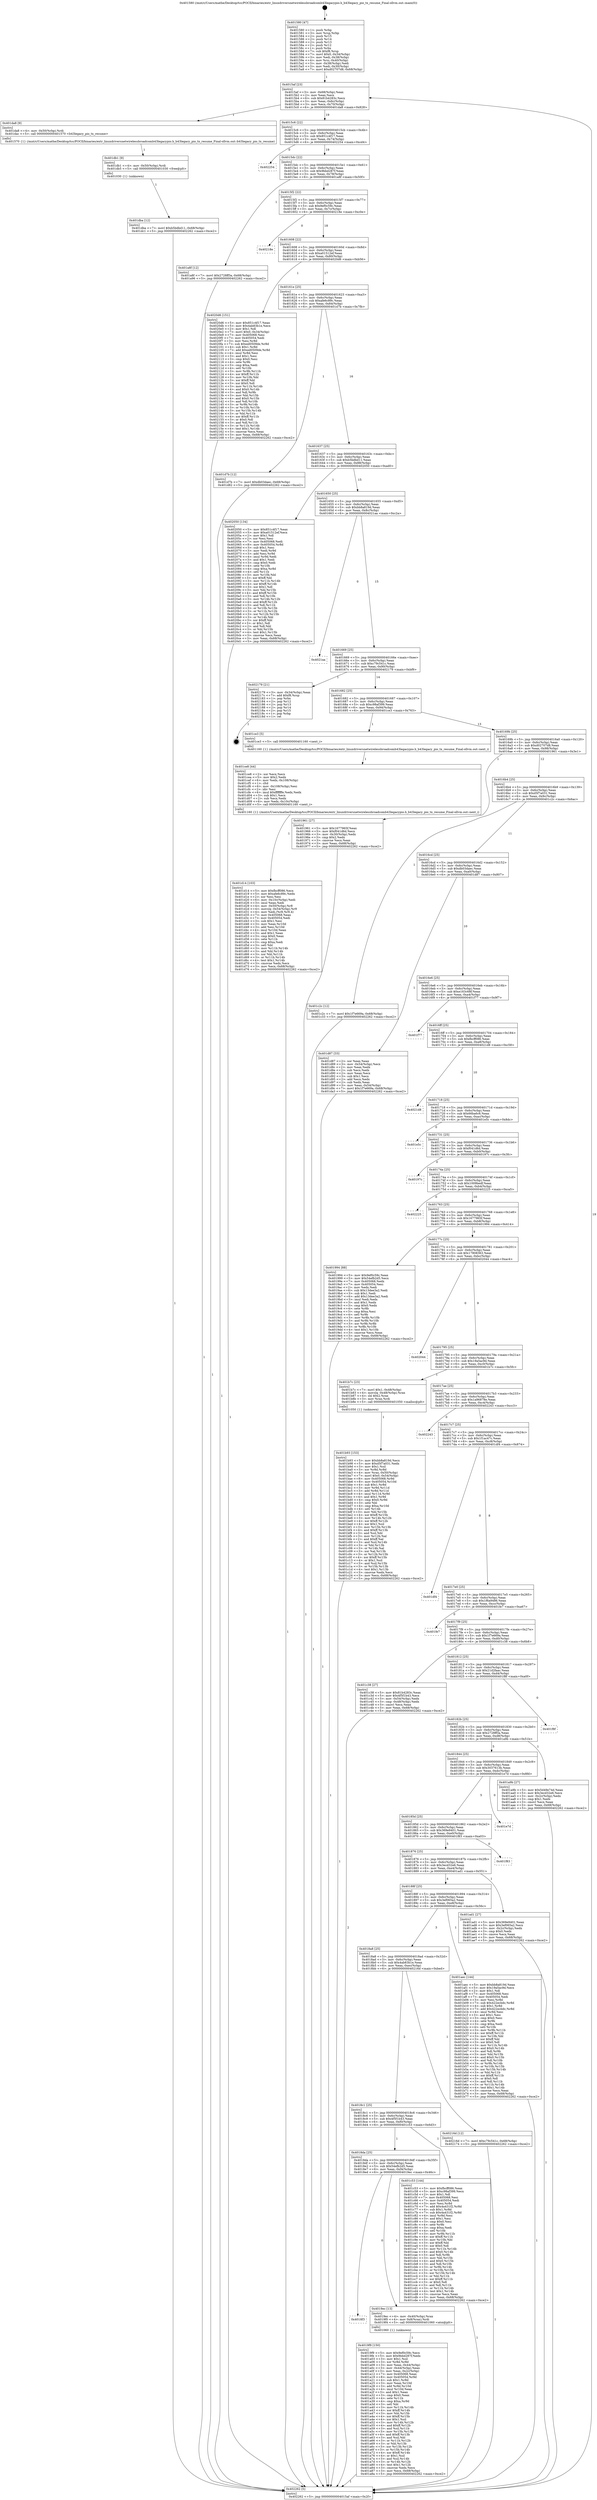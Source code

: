 digraph "0x401580" {
  label = "0x401580 (/mnt/c/Users/mathe/Desktop/tcc/POCII/binaries/extr_linuxdriversnetwirelessbroadcomb43legacypio.h_b43legacy_pio_tx_resume_Final-ollvm.out::main(0))"
  labelloc = "t"
  node[shape=record]

  Entry [label="",width=0.3,height=0.3,shape=circle,fillcolor=black,style=filled]
  "0x4015af" [label="{
     0x4015af [23]\l
     | [instrs]\l
     &nbsp;&nbsp;0x4015af \<+3\>: mov -0x68(%rbp),%eax\l
     &nbsp;&nbsp;0x4015b2 \<+2\>: mov %eax,%ecx\l
     &nbsp;&nbsp;0x4015b4 \<+6\>: sub $0x81b4283c,%ecx\l
     &nbsp;&nbsp;0x4015ba \<+3\>: mov %eax,-0x6c(%rbp)\l
     &nbsp;&nbsp;0x4015bd \<+3\>: mov %ecx,-0x70(%rbp)\l
     &nbsp;&nbsp;0x4015c0 \<+6\>: je 0000000000401da8 \<main+0x828\>\l
  }"]
  "0x401da8" [label="{
     0x401da8 [9]\l
     | [instrs]\l
     &nbsp;&nbsp;0x401da8 \<+4\>: mov -0x50(%rbp),%rdi\l
     &nbsp;&nbsp;0x401dac \<+5\>: call 0000000000401570 \<b43legacy_pio_tx_resume\>\l
     | [calls]\l
     &nbsp;&nbsp;0x401570 \{1\} (/mnt/c/Users/mathe/Desktop/tcc/POCII/binaries/extr_linuxdriversnetwirelessbroadcomb43legacypio.h_b43legacy_pio_tx_resume_Final-ollvm.out::b43legacy_pio_tx_resume)\l
  }"]
  "0x4015c6" [label="{
     0x4015c6 [22]\l
     | [instrs]\l
     &nbsp;&nbsp;0x4015c6 \<+5\>: jmp 00000000004015cb \<main+0x4b\>\l
     &nbsp;&nbsp;0x4015cb \<+3\>: mov -0x6c(%rbp),%eax\l
     &nbsp;&nbsp;0x4015ce \<+5\>: sub $0x851c4f17,%eax\l
     &nbsp;&nbsp;0x4015d3 \<+3\>: mov %eax,-0x74(%rbp)\l
     &nbsp;&nbsp;0x4015d6 \<+6\>: je 0000000000402254 \<main+0xcd4\>\l
  }"]
  Exit [label="",width=0.3,height=0.3,shape=circle,fillcolor=black,style=filled,peripheries=2]
  "0x402254" [label="{
     0x402254\l
  }", style=dashed]
  "0x4015dc" [label="{
     0x4015dc [22]\l
     | [instrs]\l
     &nbsp;&nbsp;0x4015dc \<+5\>: jmp 00000000004015e1 \<main+0x61\>\l
     &nbsp;&nbsp;0x4015e1 \<+3\>: mov -0x6c(%rbp),%eax\l
     &nbsp;&nbsp;0x4015e4 \<+5\>: sub $0x9bbd287f,%eax\l
     &nbsp;&nbsp;0x4015e9 \<+3\>: mov %eax,-0x78(%rbp)\l
     &nbsp;&nbsp;0x4015ec \<+6\>: je 0000000000401a8f \<main+0x50f\>\l
  }"]
  "0x401dba" [label="{
     0x401dba [12]\l
     | [instrs]\l
     &nbsp;&nbsp;0x401dba \<+7\>: movl $0xb5bdbd11,-0x68(%rbp)\l
     &nbsp;&nbsp;0x401dc1 \<+5\>: jmp 0000000000402262 \<main+0xce2\>\l
  }"]
  "0x401a8f" [label="{
     0x401a8f [12]\l
     | [instrs]\l
     &nbsp;&nbsp;0x401a8f \<+7\>: movl $0x2728ff3a,-0x68(%rbp)\l
     &nbsp;&nbsp;0x401a96 \<+5\>: jmp 0000000000402262 \<main+0xce2\>\l
  }"]
  "0x4015f2" [label="{
     0x4015f2 [22]\l
     | [instrs]\l
     &nbsp;&nbsp;0x4015f2 \<+5\>: jmp 00000000004015f7 \<main+0x77\>\l
     &nbsp;&nbsp;0x4015f7 \<+3\>: mov -0x6c(%rbp),%eax\l
     &nbsp;&nbsp;0x4015fa \<+5\>: sub $0x9ef0c59c,%eax\l
     &nbsp;&nbsp;0x4015ff \<+3\>: mov %eax,-0x7c(%rbp)\l
     &nbsp;&nbsp;0x401602 \<+6\>: je 000000000040218e \<main+0xc0e\>\l
  }"]
  "0x401db1" [label="{
     0x401db1 [9]\l
     | [instrs]\l
     &nbsp;&nbsp;0x401db1 \<+4\>: mov -0x50(%rbp),%rdi\l
     &nbsp;&nbsp;0x401db5 \<+5\>: call 0000000000401030 \<free@plt\>\l
     | [calls]\l
     &nbsp;&nbsp;0x401030 \{1\} (unknown)\l
  }"]
  "0x40218e" [label="{
     0x40218e\l
  }", style=dashed]
  "0x401608" [label="{
     0x401608 [22]\l
     | [instrs]\l
     &nbsp;&nbsp;0x401608 \<+5\>: jmp 000000000040160d \<main+0x8d\>\l
     &nbsp;&nbsp;0x40160d \<+3\>: mov -0x6c(%rbp),%eax\l
     &nbsp;&nbsp;0x401610 \<+5\>: sub $0xa01512ef,%eax\l
     &nbsp;&nbsp;0x401615 \<+3\>: mov %eax,-0x80(%rbp)\l
     &nbsp;&nbsp;0x401618 \<+6\>: je 00000000004020d6 \<main+0xb56\>\l
  }"]
  "0x401d14" [label="{
     0x401d14 [103]\l
     | [instrs]\l
     &nbsp;&nbsp;0x401d14 \<+5\>: mov $0xfbcff086,%ecx\l
     &nbsp;&nbsp;0x401d19 \<+5\>: mov $0xafe6c89c,%edx\l
     &nbsp;&nbsp;0x401d1e \<+2\>: xor %esi,%esi\l
     &nbsp;&nbsp;0x401d20 \<+6\>: mov -0x10c(%rbp),%edi\l
     &nbsp;&nbsp;0x401d26 \<+3\>: imul %eax,%edi\l
     &nbsp;&nbsp;0x401d29 \<+4\>: mov -0x50(%rbp),%r8\l
     &nbsp;&nbsp;0x401d2d \<+4\>: movslq -0x54(%rbp),%r9\l
     &nbsp;&nbsp;0x401d31 \<+4\>: mov %edi,(%r8,%r9,4)\l
     &nbsp;&nbsp;0x401d35 \<+7\>: mov 0x405068,%eax\l
     &nbsp;&nbsp;0x401d3c \<+7\>: mov 0x405054,%edi\l
     &nbsp;&nbsp;0x401d43 \<+3\>: sub $0x1,%esi\l
     &nbsp;&nbsp;0x401d46 \<+3\>: mov %eax,%r10d\l
     &nbsp;&nbsp;0x401d49 \<+3\>: add %esi,%r10d\l
     &nbsp;&nbsp;0x401d4c \<+4\>: imul %r10d,%eax\l
     &nbsp;&nbsp;0x401d50 \<+3\>: and $0x1,%eax\l
     &nbsp;&nbsp;0x401d53 \<+3\>: cmp $0x0,%eax\l
     &nbsp;&nbsp;0x401d56 \<+4\>: sete %r11b\l
     &nbsp;&nbsp;0x401d5a \<+3\>: cmp $0xa,%edi\l
     &nbsp;&nbsp;0x401d5d \<+3\>: setl %bl\l
     &nbsp;&nbsp;0x401d60 \<+3\>: mov %r11b,%r14b\l
     &nbsp;&nbsp;0x401d63 \<+3\>: and %bl,%r14b\l
     &nbsp;&nbsp;0x401d66 \<+3\>: xor %bl,%r11b\l
     &nbsp;&nbsp;0x401d69 \<+3\>: or %r11b,%r14b\l
     &nbsp;&nbsp;0x401d6c \<+4\>: test $0x1,%r14b\l
     &nbsp;&nbsp;0x401d70 \<+3\>: cmovne %edx,%ecx\l
     &nbsp;&nbsp;0x401d73 \<+3\>: mov %ecx,-0x68(%rbp)\l
     &nbsp;&nbsp;0x401d76 \<+5\>: jmp 0000000000402262 \<main+0xce2\>\l
  }"]
  "0x4020d6" [label="{
     0x4020d6 [151]\l
     | [instrs]\l
     &nbsp;&nbsp;0x4020d6 \<+5\>: mov $0x851c4f17,%eax\l
     &nbsp;&nbsp;0x4020db \<+5\>: mov $0x4ab83b1e,%ecx\l
     &nbsp;&nbsp;0x4020e0 \<+2\>: mov $0x1,%dl\l
     &nbsp;&nbsp;0x4020e2 \<+7\>: movl $0x0,-0x34(%rbp)\l
     &nbsp;&nbsp;0x4020e9 \<+7\>: mov 0x405068,%esi\l
     &nbsp;&nbsp;0x4020f0 \<+7\>: mov 0x405054,%edi\l
     &nbsp;&nbsp;0x4020f7 \<+3\>: mov %esi,%r8d\l
     &nbsp;&nbsp;0x4020fa \<+7\>: sub $0xed0509de,%r8d\l
     &nbsp;&nbsp;0x402101 \<+4\>: sub $0x1,%r8d\l
     &nbsp;&nbsp;0x402105 \<+7\>: add $0xed0509de,%r8d\l
     &nbsp;&nbsp;0x40210c \<+4\>: imul %r8d,%esi\l
     &nbsp;&nbsp;0x402110 \<+3\>: and $0x1,%esi\l
     &nbsp;&nbsp;0x402113 \<+3\>: cmp $0x0,%esi\l
     &nbsp;&nbsp;0x402116 \<+4\>: sete %r9b\l
     &nbsp;&nbsp;0x40211a \<+3\>: cmp $0xa,%edi\l
     &nbsp;&nbsp;0x40211d \<+4\>: setl %r10b\l
     &nbsp;&nbsp;0x402121 \<+3\>: mov %r9b,%r11b\l
     &nbsp;&nbsp;0x402124 \<+4\>: xor $0xff,%r11b\l
     &nbsp;&nbsp;0x402128 \<+3\>: mov %r10b,%bl\l
     &nbsp;&nbsp;0x40212b \<+3\>: xor $0xff,%bl\l
     &nbsp;&nbsp;0x40212e \<+3\>: xor $0x0,%dl\l
     &nbsp;&nbsp;0x402131 \<+3\>: mov %r11b,%r14b\l
     &nbsp;&nbsp;0x402134 \<+4\>: and $0x0,%r14b\l
     &nbsp;&nbsp;0x402138 \<+3\>: and %dl,%r9b\l
     &nbsp;&nbsp;0x40213b \<+3\>: mov %bl,%r15b\l
     &nbsp;&nbsp;0x40213e \<+4\>: and $0x0,%r15b\l
     &nbsp;&nbsp;0x402142 \<+3\>: and %dl,%r10b\l
     &nbsp;&nbsp;0x402145 \<+3\>: or %r9b,%r14b\l
     &nbsp;&nbsp;0x402148 \<+3\>: or %r10b,%r15b\l
     &nbsp;&nbsp;0x40214b \<+3\>: xor %r15b,%r14b\l
     &nbsp;&nbsp;0x40214e \<+3\>: or %bl,%r11b\l
     &nbsp;&nbsp;0x402151 \<+4\>: xor $0xff,%r11b\l
     &nbsp;&nbsp;0x402155 \<+3\>: or $0x0,%dl\l
     &nbsp;&nbsp;0x402158 \<+3\>: and %dl,%r11b\l
     &nbsp;&nbsp;0x40215b \<+3\>: or %r11b,%r14b\l
     &nbsp;&nbsp;0x40215e \<+4\>: test $0x1,%r14b\l
     &nbsp;&nbsp;0x402162 \<+3\>: cmovne %ecx,%eax\l
     &nbsp;&nbsp;0x402165 \<+3\>: mov %eax,-0x68(%rbp)\l
     &nbsp;&nbsp;0x402168 \<+5\>: jmp 0000000000402262 \<main+0xce2\>\l
  }"]
  "0x40161e" [label="{
     0x40161e [25]\l
     | [instrs]\l
     &nbsp;&nbsp;0x40161e \<+5\>: jmp 0000000000401623 \<main+0xa3\>\l
     &nbsp;&nbsp;0x401623 \<+3\>: mov -0x6c(%rbp),%eax\l
     &nbsp;&nbsp;0x401626 \<+5\>: sub $0xafe6c89c,%eax\l
     &nbsp;&nbsp;0x40162b \<+6\>: mov %eax,-0x84(%rbp)\l
     &nbsp;&nbsp;0x401631 \<+6\>: je 0000000000401d7b \<main+0x7fb\>\l
  }"]
  "0x401ce8" [label="{
     0x401ce8 [44]\l
     | [instrs]\l
     &nbsp;&nbsp;0x401ce8 \<+2\>: xor %ecx,%ecx\l
     &nbsp;&nbsp;0x401cea \<+5\>: mov $0x2,%edx\l
     &nbsp;&nbsp;0x401cef \<+6\>: mov %edx,-0x108(%rbp)\l
     &nbsp;&nbsp;0x401cf5 \<+1\>: cltd\l
     &nbsp;&nbsp;0x401cf6 \<+6\>: mov -0x108(%rbp),%esi\l
     &nbsp;&nbsp;0x401cfc \<+2\>: idiv %esi\l
     &nbsp;&nbsp;0x401cfe \<+6\>: imul $0xfffffffe,%edx,%edx\l
     &nbsp;&nbsp;0x401d04 \<+3\>: sub $0x1,%ecx\l
     &nbsp;&nbsp;0x401d07 \<+2\>: sub %ecx,%edx\l
     &nbsp;&nbsp;0x401d09 \<+6\>: mov %edx,-0x10c(%rbp)\l
     &nbsp;&nbsp;0x401d0f \<+5\>: call 0000000000401160 \<next_i\>\l
     | [calls]\l
     &nbsp;&nbsp;0x401160 \{1\} (/mnt/c/Users/mathe/Desktop/tcc/POCII/binaries/extr_linuxdriversnetwirelessbroadcomb43legacypio.h_b43legacy_pio_tx_resume_Final-ollvm.out::next_i)\l
  }"]
  "0x401d7b" [label="{
     0x401d7b [12]\l
     | [instrs]\l
     &nbsp;&nbsp;0x401d7b \<+7\>: movl $0xdb03daec,-0x68(%rbp)\l
     &nbsp;&nbsp;0x401d82 \<+5\>: jmp 0000000000402262 \<main+0xce2\>\l
  }"]
  "0x401637" [label="{
     0x401637 [25]\l
     | [instrs]\l
     &nbsp;&nbsp;0x401637 \<+5\>: jmp 000000000040163c \<main+0xbc\>\l
     &nbsp;&nbsp;0x40163c \<+3\>: mov -0x6c(%rbp),%eax\l
     &nbsp;&nbsp;0x40163f \<+5\>: sub $0xb5bdbd11,%eax\l
     &nbsp;&nbsp;0x401644 \<+6\>: mov %eax,-0x88(%rbp)\l
     &nbsp;&nbsp;0x40164a \<+6\>: je 0000000000402050 \<main+0xad0\>\l
  }"]
  "0x401b93" [label="{
     0x401b93 [153]\l
     | [instrs]\l
     &nbsp;&nbsp;0x401b93 \<+5\>: mov $0xbb8a819d,%ecx\l
     &nbsp;&nbsp;0x401b98 \<+5\>: mov $0xd5f7a031,%edx\l
     &nbsp;&nbsp;0x401b9d \<+3\>: mov $0x1,%sil\l
     &nbsp;&nbsp;0x401ba0 \<+3\>: xor %r8d,%r8d\l
     &nbsp;&nbsp;0x401ba3 \<+4\>: mov %rax,-0x50(%rbp)\l
     &nbsp;&nbsp;0x401ba7 \<+7\>: movl $0x0,-0x54(%rbp)\l
     &nbsp;&nbsp;0x401bae \<+8\>: mov 0x405068,%r9d\l
     &nbsp;&nbsp;0x401bb6 \<+8\>: mov 0x405054,%r10d\l
     &nbsp;&nbsp;0x401bbe \<+4\>: sub $0x1,%r8d\l
     &nbsp;&nbsp;0x401bc2 \<+3\>: mov %r9d,%r11d\l
     &nbsp;&nbsp;0x401bc5 \<+3\>: add %r8d,%r11d\l
     &nbsp;&nbsp;0x401bc8 \<+4\>: imul %r11d,%r9d\l
     &nbsp;&nbsp;0x401bcc \<+4\>: and $0x1,%r9d\l
     &nbsp;&nbsp;0x401bd0 \<+4\>: cmp $0x0,%r9d\l
     &nbsp;&nbsp;0x401bd4 \<+3\>: sete %bl\l
     &nbsp;&nbsp;0x401bd7 \<+4\>: cmp $0xa,%r10d\l
     &nbsp;&nbsp;0x401bdb \<+4\>: setl %r14b\l
     &nbsp;&nbsp;0x401bdf \<+3\>: mov %bl,%r15b\l
     &nbsp;&nbsp;0x401be2 \<+4\>: xor $0xff,%r15b\l
     &nbsp;&nbsp;0x401be6 \<+3\>: mov %r14b,%r12b\l
     &nbsp;&nbsp;0x401be9 \<+4\>: xor $0xff,%r12b\l
     &nbsp;&nbsp;0x401bed \<+4\>: xor $0x1,%sil\l
     &nbsp;&nbsp;0x401bf1 \<+3\>: mov %r15b,%r13b\l
     &nbsp;&nbsp;0x401bf4 \<+4\>: and $0xff,%r13b\l
     &nbsp;&nbsp;0x401bf8 \<+3\>: and %sil,%bl\l
     &nbsp;&nbsp;0x401bfb \<+3\>: mov %r12b,%al\l
     &nbsp;&nbsp;0x401bfe \<+2\>: and $0xff,%al\l
     &nbsp;&nbsp;0x401c00 \<+3\>: and %sil,%r14b\l
     &nbsp;&nbsp;0x401c03 \<+3\>: or %bl,%r13b\l
     &nbsp;&nbsp;0x401c06 \<+3\>: or %r14b,%al\l
     &nbsp;&nbsp;0x401c09 \<+3\>: xor %al,%r13b\l
     &nbsp;&nbsp;0x401c0c \<+3\>: or %r12b,%r15b\l
     &nbsp;&nbsp;0x401c0f \<+4\>: xor $0xff,%r15b\l
     &nbsp;&nbsp;0x401c13 \<+4\>: or $0x1,%sil\l
     &nbsp;&nbsp;0x401c17 \<+3\>: and %sil,%r15b\l
     &nbsp;&nbsp;0x401c1a \<+3\>: or %r15b,%r13b\l
     &nbsp;&nbsp;0x401c1d \<+4\>: test $0x1,%r13b\l
     &nbsp;&nbsp;0x401c21 \<+3\>: cmovne %edx,%ecx\l
     &nbsp;&nbsp;0x401c24 \<+3\>: mov %ecx,-0x68(%rbp)\l
     &nbsp;&nbsp;0x401c27 \<+5\>: jmp 0000000000402262 \<main+0xce2\>\l
  }"]
  "0x402050" [label="{
     0x402050 [134]\l
     | [instrs]\l
     &nbsp;&nbsp;0x402050 \<+5\>: mov $0x851c4f17,%eax\l
     &nbsp;&nbsp;0x402055 \<+5\>: mov $0xa01512ef,%ecx\l
     &nbsp;&nbsp;0x40205a \<+2\>: mov $0x1,%dl\l
     &nbsp;&nbsp;0x40205c \<+2\>: xor %esi,%esi\l
     &nbsp;&nbsp;0x40205e \<+7\>: mov 0x405068,%edi\l
     &nbsp;&nbsp;0x402065 \<+8\>: mov 0x405054,%r8d\l
     &nbsp;&nbsp;0x40206d \<+3\>: sub $0x1,%esi\l
     &nbsp;&nbsp;0x402070 \<+3\>: mov %edi,%r9d\l
     &nbsp;&nbsp;0x402073 \<+3\>: add %esi,%r9d\l
     &nbsp;&nbsp;0x402076 \<+4\>: imul %r9d,%edi\l
     &nbsp;&nbsp;0x40207a \<+3\>: and $0x1,%edi\l
     &nbsp;&nbsp;0x40207d \<+3\>: cmp $0x0,%edi\l
     &nbsp;&nbsp;0x402080 \<+4\>: sete %r10b\l
     &nbsp;&nbsp;0x402084 \<+4\>: cmp $0xa,%r8d\l
     &nbsp;&nbsp;0x402088 \<+4\>: setl %r11b\l
     &nbsp;&nbsp;0x40208c \<+3\>: mov %r10b,%bl\l
     &nbsp;&nbsp;0x40208f \<+3\>: xor $0xff,%bl\l
     &nbsp;&nbsp;0x402092 \<+3\>: mov %r11b,%r14b\l
     &nbsp;&nbsp;0x402095 \<+4\>: xor $0xff,%r14b\l
     &nbsp;&nbsp;0x402099 \<+3\>: xor $0x1,%dl\l
     &nbsp;&nbsp;0x40209c \<+3\>: mov %bl,%r15b\l
     &nbsp;&nbsp;0x40209f \<+4\>: and $0xff,%r15b\l
     &nbsp;&nbsp;0x4020a3 \<+3\>: and %dl,%r10b\l
     &nbsp;&nbsp;0x4020a6 \<+3\>: mov %r14b,%r12b\l
     &nbsp;&nbsp;0x4020a9 \<+4\>: and $0xff,%r12b\l
     &nbsp;&nbsp;0x4020ad \<+3\>: and %dl,%r11b\l
     &nbsp;&nbsp;0x4020b0 \<+3\>: or %r10b,%r15b\l
     &nbsp;&nbsp;0x4020b3 \<+3\>: or %r11b,%r12b\l
     &nbsp;&nbsp;0x4020b6 \<+3\>: xor %r12b,%r15b\l
     &nbsp;&nbsp;0x4020b9 \<+3\>: or %r14b,%bl\l
     &nbsp;&nbsp;0x4020bc \<+3\>: xor $0xff,%bl\l
     &nbsp;&nbsp;0x4020bf \<+3\>: or $0x1,%dl\l
     &nbsp;&nbsp;0x4020c2 \<+2\>: and %dl,%bl\l
     &nbsp;&nbsp;0x4020c4 \<+3\>: or %bl,%r15b\l
     &nbsp;&nbsp;0x4020c7 \<+4\>: test $0x1,%r15b\l
     &nbsp;&nbsp;0x4020cb \<+3\>: cmovne %ecx,%eax\l
     &nbsp;&nbsp;0x4020ce \<+3\>: mov %eax,-0x68(%rbp)\l
     &nbsp;&nbsp;0x4020d1 \<+5\>: jmp 0000000000402262 \<main+0xce2\>\l
  }"]
  "0x401650" [label="{
     0x401650 [25]\l
     | [instrs]\l
     &nbsp;&nbsp;0x401650 \<+5\>: jmp 0000000000401655 \<main+0xd5\>\l
     &nbsp;&nbsp;0x401655 \<+3\>: mov -0x6c(%rbp),%eax\l
     &nbsp;&nbsp;0x401658 \<+5\>: sub $0xbb8a819d,%eax\l
     &nbsp;&nbsp;0x40165d \<+6\>: mov %eax,-0x8c(%rbp)\l
     &nbsp;&nbsp;0x401663 \<+6\>: je 00000000004021aa \<main+0xc2a\>\l
  }"]
  "0x4019f9" [label="{
     0x4019f9 [150]\l
     | [instrs]\l
     &nbsp;&nbsp;0x4019f9 \<+5\>: mov $0x9ef0c59c,%ecx\l
     &nbsp;&nbsp;0x4019fe \<+5\>: mov $0x9bbd287f,%edx\l
     &nbsp;&nbsp;0x401a03 \<+3\>: mov $0x1,%sil\l
     &nbsp;&nbsp;0x401a06 \<+3\>: xor %r8d,%r8d\l
     &nbsp;&nbsp;0x401a09 \<+3\>: mov %eax,-0x44(%rbp)\l
     &nbsp;&nbsp;0x401a0c \<+3\>: mov -0x44(%rbp),%eax\l
     &nbsp;&nbsp;0x401a0f \<+3\>: mov %eax,-0x2c(%rbp)\l
     &nbsp;&nbsp;0x401a12 \<+7\>: mov 0x405068,%eax\l
     &nbsp;&nbsp;0x401a19 \<+8\>: mov 0x405054,%r9d\l
     &nbsp;&nbsp;0x401a21 \<+4\>: sub $0x1,%r8d\l
     &nbsp;&nbsp;0x401a25 \<+3\>: mov %eax,%r10d\l
     &nbsp;&nbsp;0x401a28 \<+3\>: add %r8d,%r10d\l
     &nbsp;&nbsp;0x401a2b \<+4\>: imul %r10d,%eax\l
     &nbsp;&nbsp;0x401a2f \<+3\>: and $0x1,%eax\l
     &nbsp;&nbsp;0x401a32 \<+3\>: cmp $0x0,%eax\l
     &nbsp;&nbsp;0x401a35 \<+4\>: sete %r11b\l
     &nbsp;&nbsp;0x401a39 \<+4\>: cmp $0xa,%r9d\l
     &nbsp;&nbsp;0x401a3d \<+3\>: setl %bl\l
     &nbsp;&nbsp;0x401a40 \<+3\>: mov %r11b,%r14b\l
     &nbsp;&nbsp;0x401a43 \<+4\>: xor $0xff,%r14b\l
     &nbsp;&nbsp;0x401a47 \<+3\>: mov %bl,%r15b\l
     &nbsp;&nbsp;0x401a4a \<+4\>: xor $0xff,%r15b\l
     &nbsp;&nbsp;0x401a4e \<+4\>: xor $0x1,%sil\l
     &nbsp;&nbsp;0x401a52 \<+3\>: mov %r14b,%r12b\l
     &nbsp;&nbsp;0x401a55 \<+4\>: and $0xff,%r12b\l
     &nbsp;&nbsp;0x401a59 \<+3\>: and %sil,%r11b\l
     &nbsp;&nbsp;0x401a5c \<+3\>: mov %r15b,%r13b\l
     &nbsp;&nbsp;0x401a5f \<+4\>: and $0xff,%r13b\l
     &nbsp;&nbsp;0x401a63 \<+3\>: and %sil,%bl\l
     &nbsp;&nbsp;0x401a66 \<+3\>: or %r11b,%r12b\l
     &nbsp;&nbsp;0x401a69 \<+3\>: or %bl,%r13b\l
     &nbsp;&nbsp;0x401a6c \<+3\>: xor %r13b,%r12b\l
     &nbsp;&nbsp;0x401a6f \<+3\>: or %r15b,%r14b\l
     &nbsp;&nbsp;0x401a72 \<+4\>: xor $0xff,%r14b\l
     &nbsp;&nbsp;0x401a76 \<+4\>: or $0x1,%sil\l
     &nbsp;&nbsp;0x401a7a \<+3\>: and %sil,%r14b\l
     &nbsp;&nbsp;0x401a7d \<+3\>: or %r14b,%r12b\l
     &nbsp;&nbsp;0x401a80 \<+4\>: test $0x1,%r12b\l
     &nbsp;&nbsp;0x401a84 \<+3\>: cmovne %edx,%ecx\l
     &nbsp;&nbsp;0x401a87 \<+3\>: mov %ecx,-0x68(%rbp)\l
     &nbsp;&nbsp;0x401a8a \<+5\>: jmp 0000000000402262 \<main+0xce2\>\l
  }"]
  "0x4021aa" [label="{
     0x4021aa\l
  }", style=dashed]
  "0x401669" [label="{
     0x401669 [25]\l
     | [instrs]\l
     &nbsp;&nbsp;0x401669 \<+5\>: jmp 000000000040166e \<main+0xee\>\l
     &nbsp;&nbsp;0x40166e \<+3\>: mov -0x6c(%rbp),%eax\l
     &nbsp;&nbsp;0x401671 \<+5\>: sub $0xc79c541c,%eax\l
     &nbsp;&nbsp;0x401676 \<+6\>: mov %eax,-0x90(%rbp)\l
     &nbsp;&nbsp;0x40167c \<+6\>: je 0000000000402179 \<main+0xbf9\>\l
  }"]
  "0x4018f3" [label="{
     0x4018f3\l
  }", style=dashed]
  "0x402179" [label="{
     0x402179 [21]\l
     | [instrs]\l
     &nbsp;&nbsp;0x402179 \<+3\>: mov -0x34(%rbp),%eax\l
     &nbsp;&nbsp;0x40217c \<+7\>: add $0xf8,%rsp\l
     &nbsp;&nbsp;0x402183 \<+1\>: pop %rbx\l
     &nbsp;&nbsp;0x402184 \<+2\>: pop %r12\l
     &nbsp;&nbsp;0x402186 \<+2\>: pop %r13\l
     &nbsp;&nbsp;0x402188 \<+2\>: pop %r14\l
     &nbsp;&nbsp;0x40218a \<+2\>: pop %r15\l
     &nbsp;&nbsp;0x40218c \<+1\>: pop %rbp\l
     &nbsp;&nbsp;0x40218d \<+1\>: ret\l
  }"]
  "0x401682" [label="{
     0x401682 [25]\l
     | [instrs]\l
     &nbsp;&nbsp;0x401682 \<+5\>: jmp 0000000000401687 \<main+0x107\>\l
     &nbsp;&nbsp;0x401687 \<+3\>: mov -0x6c(%rbp),%eax\l
     &nbsp;&nbsp;0x40168a \<+5\>: sub $0xc98af399,%eax\l
     &nbsp;&nbsp;0x40168f \<+6\>: mov %eax,-0x94(%rbp)\l
     &nbsp;&nbsp;0x401695 \<+6\>: je 0000000000401ce3 \<main+0x763\>\l
  }"]
  "0x4019ec" [label="{
     0x4019ec [13]\l
     | [instrs]\l
     &nbsp;&nbsp;0x4019ec \<+4\>: mov -0x40(%rbp),%rax\l
     &nbsp;&nbsp;0x4019f0 \<+4\>: mov 0x8(%rax),%rdi\l
     &nbsp;&nbsp;0x4019f4 \<+5\>: call 0000000000401060 \<atoi@plt\>\l
     | [calls]\l
     &nbsp;&nbsp;0x401060 \{1\} (unknown)\l
  }"]
  "0x401ce3" [label="{
     0x401ce3 [5]\l
     | [instrs]\l
     &nbsp;&nbsp;0x401ce3 \<+5\>: call 0000000000401160 \<next_i\>\l
     | [calls]\l
     &nbsp;&nbsp;0x401160 \{1\} (/mnt/c/Users/mathe/Desktop/tcc/POCII/binaries/extr_linuxdriversnetwirelessbroadcomb43legacypio.h_b43legacy_pio_tx_resume_Final-ollvm.out::next_i)\l
  }"]
  "0x40169b" [label="{
     0x40169b [25]\l
     | [instrs]\l
     &nbsp;&nbsp;0x40169b \<+5\>: jmp 00000000004016a0 \<main+0x120\>\l
     &nbsp;&nbsp;0x4016a0 \<+3\>: mov -0x6c(%rbp),%eax\l
     &nbsp;&nbsp;0x4016a3 \<+5\>: sub $0xd02707d8,%eax\l
     &nbsp;&nbsp;0x4016a8 \<+6\>: mov %eax,-0x98(%rbp)\l
     &nbsp;&nbsp;0x4016ae \<+6\>: je 0000000000401961 \<main+0x3e1\>\l
  }"]
  "0x4018da" [label="{
     0x4018da [25]\l
     | [instrs]\l
     &nbsp;&nbsp;0x4018da \<+5\>: jmp 00000000004018df \<main+0x35f\>\l
     &nbsp;&nbsp;0x4018df \<+3\>: mov -0x6c(%rbp),%eax\l
     &nbsp;&nbsp;0x4018e2 \<+5\>: sub $0x54efb2d5,%eax\l
     &nbsp;&nbsp;0x4018e7 \<+6\>: mov %eax,-0xf4(%rbp)\l
     &nbsp;&nbsp;0x4018ed \<+6\>: je 00000000004019ec \<main+0x46c\>\l
  }"]
  "0x401961" [label="{
     0x401961 [27]\l
     | [instrs]\l
     &nbsp;&nbsp;0x401961 \<+5\>: mov $0x1677965f,%eax\l
     &nbsp;&nbsp;0x401966 \<+5\>: mov $0xf041d6d,%ecx\l
     &nbsp;&nbsp;0x40196b \<+3\>: mov -0x30(%rbp),%edx\l
     &nbsp;&nbsp;0x40196e \<+3\>: cmp $0x2,%edx\l
     &nbsp;&nbsp;0x401971 \<+3\>: cmovne %ecx,%eax\l
     &nbsp;&nbsp;0x401974 \<+3\>: mov %eax,-0x68(%rbp)\l
     &nbsp;&nbsp;0x401977 \<+5\>: jmp 0000000000402262 \<main+0xce2\>\l
  }"]
  "0x4016b4" [label="{
     0x4016b4 [25]\l
     | [instrs]\l
     &nbsp;&nbsp;0x4016b4 \<+5\>: jmp 00000000004016b9 \<main+0x139\>\l
     &nbsp;&nbsp;0x4016b9 \<+3\>: mov -0x6c(%rbp),%eax\l
     &nbsp;&nbsp;0x4016bc \<+5\>: sub $0xd5f7a031,%eax\l
     &nbsp;&nbsp;0x4016c1 \<+6\>: mov %eax,-0x9c(%rbp)\l
     &nbsp;&nbsp;0x4016c7 \<+6\>: je 0000000000401c2c \<main+0x6ac\>\l
  }"]
  "0x402262" [label="{
     0x402262 [5]\l
     | [instrs]\l
     &nbsp;&nbsp;0x402262 \<+5\>: jmp 00000000004015af \<main+0x2f\>\l
  }"]
  "0x401580" [label="{
     0x401580 [47]\l
     | [instrs]\l
     &nbsp;&nbsp;0x401580 \<+1\>: push %rbp\l
     &nbsp;&nbsp;0x401581 \<+3\>: mov %rsp,%rbp\l
     &nbsp;&nbsp;0x401584 \<+2\>: push %r15\l
     &nbsp;&nbsp;0x401586 \<+2\>: push %r14\l
     &nbsp;&nbsp;0x401588 \<+2\>: push %r13\l
     &nbsp;&nbsp;0x40158a \<+2\>: push %r12\l
     &nbsp;&nbsp;0x40158c \<+1\>: push %rbx\l
     &nbsp;&nbsp;0x40158d \<+7\>: sub $0xf8,%rsp\l
     &nbsp;&nbsp;0x401594 \<+7\>: movl $0x0,-0x34(%rbp)\l
     &nbsp;&nbsp;0x40159b \<+3\>: mov %edi,-0x38(%rbp)\l
     &nbsp;&nbsp;0x40159e \<+4\>: mov %rsi,-0x40(%rbp)\l
     &nbsp;&nbsp;0x4015a2 \<+3\>: mov -0x38(%rbp),%edi\l
     &nbsp;&nbsp;0x4015a5 \<+3\>: mov %edi,-0x30(%rbp)\l
     &nbsp;&nbsp;0x4015a8 \<+7\>: movl $0xd02707d8,-0x68(%rbp)\l
  }"]
  "0x401c53" [label="{
     0x401c53 [144]\l
     | [instrs]\l
     &nbsp;&nbsp;0x401c53 \<+5\>: mov $0xfbcff086,%eax\l
     &nbsp;&nbsp;0x401c58 \<+5\>: mov $0xc98af399,%ecx\l
     &nbsp;&nbsp;0x401c5d \<+2\>: mov $0x1,%dl\l
     &nbsp;&nbsp;0x401c5f \<+7\>: mov 0x405068,%esi\l
     &nbsp;&nbsp;0x401c66 \<+7\>: mov 0x405054,%edi\l
     &nbsp;&nbsp;0x401c6d \<+3\>: mov %esi,%r8d\l
     &nbsp;&nbsp;0x401c70 \<+7\>: add $0x4a431f2,%r8d\l
     &nbsp;&nbsp;0x401c77 \<+4\>: sub $0x1,%r8d\l
     &nbsp;&nbsp;0x401c7b \<+7\>: sub $0x4a431f2,%r8d\l
     &nbsp;&nbsp;0x401c82 \<+4\>: imul %r8d,%esi\l
     &nbsp;&nbsp;0x401c86 \<+3\>: and $0x1,%esi\l
     &nbsp;&nbsp;0x401c89 \<+3\>: cmp $0x0,%esi\l
     &nbsp;&nbsp;0x401c8c \<+4\>: sete %r9b\l
     &nbsp;&nbsp;0x401c90 \<+3\>: cmp $0xa,%edi\l
     &nbsp;&nbsp;0x401c93 \<+4\>: setl %r10b\l
     &nbsp;&nbsp;0x401c97 \<+3\>: mov %r9b,%r11b\l
     &nbsp;&nbsp;0x401c9a \<+4\>: xor $0xff,%r11b\l
     &nbsp;&nbsp;0x401c9e \<+3\>: mov %r10b,%bl\l
     &nbsp;&nbsp;0x401ca1 \<+3\>: xor $0xff,%bl\l
     &nbsp;&nbsp;0x401ca4 \<+3\>: xor $0x0,%dl\l
     &nbsp;&nbsp;0x401ca7 \<+3\>: mov %r11b,%r14b\l
     &nbsp;&nbsp;0x401caa \<+4\>: and $0x0,%r14b\l
     &nbsp;&nbsp;0x401cae \<+3\>: and %dl,%r9b\l
     &nbsp;&nbsp;0x401cb1 \<+3\>: mov %bl,%r15b\l
     &nbsp;&nbsp;0x401cb4 \<+4\>: and $0x0,%r15b\l
     &nbsp;&nbsp;0x401cb8 \<+3\>: and %dl,%r10b\l
     &nbsp;&nbsp;0x401cbb \<+3\>: or %r9b,%r14b\l
     &nbsp;&nbsp;0x401cbe \<+3\>: or %r10b,%r15b\l
     &nbsp;&nbsp;0x401cc1 \<+3\>: xor %r15b,%r14b\l
     &nbsp;&nbsp;0x401cc4 \<+3\>: or %bl,%r11b\l
     &nbsp;&nbsp;0x401cc7 \<+4\>: xor $0xff,%r11b\l
     &nbsp;&nbsp;0x401ccb \<+3\>: or $0x0,%dl\l
     &nbsp;&nbsp;0x401cce \<+3\>: and %dl,%r11b\l
     &nbsp;&nbsp;0x401cd1 \<+3\>: or %r11b,%r14b\l
     &nbsp;&nbsp;0x401cd4 \<+4\>: test $0x1,%r14b\l
     &nbsp;&nbsp;0x401cd8 \<+3\>: cmovne %ecx,%eax\l
     &nbsp;&nbsp;0x401cdb \<+3\>: mov %eax,-0x68(%rbp)\l
     &nbsp;&nbsp;0x401cde \<+5\>: jmp 0000000000402262 \<main+0xce2\>\l
  }"]
  "0x401c2c" [label="{
     0x401c2c [12]\l
     | [instrs]\l
     &nbsp;&nbsp;0x401c2c \<+7\>: movl $0x1f7e669a,-0x68(%rbp)\l
     &nbsp;&nbsp;0x401c33 \<+5\>: jmp 0000000000402262 \<main+0xce2\>\l
  }"]
  "0x4016cd" [label="{
     0x4016cd [25]\l
     | [instrs]\l
     &nbsp;&nbsp;0x4016cd \<+5\>: jmp 00000000004016d2 \<main+0x152\>\l
     &nbsp;&nbsp;0x4016d2 \<+3\>: mov -0x6c(%rbp),%eax\l
     &nbsp;&nbsp;0x4016d5 \<+5\>: sub $0xdb03daec,%eax\l
     &nbsp;&nbsp;0x4016da \<+6\>: mov %eax,-0xa0(%rbp)\l
     &nbsp;&nbsp;0x4016e0 \<+6\>: je 0000000000401d87 \<main+0x807\>\l
  }"]
  "0x4018c1" [label="{
     0x4018c1 [25]\l
     | [instrs]\l
     &nbsp;&nbsp;0x4018c1 \<+5\>: jmp 00000000004018c6 \<main+0x346\>\l
     &nbsp;&nbsp;0x4018c6 \<+3\>: mov -0x6c(%rbp),%eax\l
     &nbsp;&nbsp;0x4018c9 \<+5\>: sub $0x4f5f1b43,%eax\l
     &nbsp;&nbsp;0x4018ce \<+6\>: mov %eax,-0xf0(%rbp)\l
     &nbsp;&nbsp;0x4018d4 \<+6\>: je 0000000000401c53 \<main+0x6d3\>\l
  }"]
  "0x401d87" [label="{
     0x401d87 [33]\l
     | [instrs]\l
     &nbsp;&nbsp;0x401d87 \<+2\>: xor %eax,%eax\l
     &nbsp;&nbsp;0x401d89 \<+3\>: mov -0x54(%rbp),%ecx\l
     &nbsp;&nbsp;0x401d8c \<+2\>: mov %eax,%edx\l
     &nbsp;&nbsp;0x401d8e \<+2\>: sub %ecx,%edx\l
     &nbsp;&nbsp;0x401d90 \<+2\>: mov %eax,%ecx\l
     &nbsp;&nbsp;0x401d92 \<+3\>: sub $0x1,%ecx\l
     &nbsp;&nbsp;0x401d95 \<+2\>: add %ecx,%edx\l
     &nbsp;&nbsp;0x401d97 \<+2\>: sub %edx,%eax\l
     &nbsp;&nbsp;0x401d99 \<+3\>: mov %eax,-0x54(%rbp)\l
     &nbsp;&nbsp;0x401d9c \<+7\>: movl $0x1f7e669a,-0x68(%rbp)\l
     &nbsp;&nbsp;0x401da3 \<+5\>: jmp 0000000000402262 \<main+0xce2\>\l
  }"]
  "0x4016e6" [label="{
     0x4016e6 [25]\l
     | [instrs]\l
     &nbsp;&nbsp;0x4016e6 \<+5\>: jmp 00000000004016eb \<main+0x16b\>\l
     &nbsp;&nbsp;0x4016eb \<+3\>: mov -0x6c(%rbp),%eax\l
     &nbsp;&nbsp;0x4016ee \<+5\>: sub $0xe163c68f,%eax\l
     &nbsp;&nbsp;0x4016f3 \<+6\>: mov %eax,-0xa4(%rbp)\l
     &nbsp;&nbsp;0x4016f9 \<+6\>: je 0000000000401f77 \<main+0x9f7\>\l
  }"]
  "0x40216d" [label="{
     0x40216d [12]\l
     | [instrs]\l
     &nbsp;&nbsp;0x40216d \<+7\>: movl $0xc79c541c,-0x68(%rbp)\l
     &nbsp;&nbsp;0x402174 \<+5\>: jmp 0000000000402262 \<main+0xce2\>\l
  }"]
  "0x401f77" [label="{
     0x401f77\l
  }", style=dashed]
  "0x4016ff" [label="{
     0x4016ff [25]\l
     | [instrs]\l
     &nbsp;&nbsp;0x4016ff \<+5\>: jmp 0000000000401704 \<main+0x184\>\l
     &nbsp;&nbsp;0x401704 \<+3\>: mov -0x6c(%rbp),%eax\l
     &nbsp;&nbsp;0x401707 \<+5\>: sub $0xfbcff086,%eax\l
     &nbsp;&nbsp;0x40170c \<+6\>: mov %eax,-0xa8(%rbp)\l
     &nbsp;&nbsp;0x401712 \<+6\>: je 00000000004021d8 \<main+0xc58\>\l
  }"]
  "0x4018a8" [label="{
     0x4018a8 [25]\l
     | [instrs]\l
     &nbsp;&nbsp;0x4018a8 \<+5\>: jmp 00000000004018ad \<main+0x32d\>\l
     &nbsp;&nbsp;0x4018ad \<+3\>: mov -0x6c(%rbp),%eax\l
     &nbsp;&nbsp;0x4018b0 \<+5\>: sub $0x4ab83b1e,%eax\l
     &nbsp;&nbsp;0x4018b5 \<+6\>: mov %eax,-0xec(%rbp)\l
     &nbsp;&nbsp;0x4018bb \<+6\>: je 000000000040216d \<main+0xbed\>\l
  }"]
  "0x4021d8" [label="{
     0x4021d8\l
  }", style=dashed]
  "0x401718" [label="{
     0x401718 [25]\l
     | [instrs]\l
     &nbsp;&nbsp;0x401718 \<+5\>: jmp 000000000040171d \<main+0x19d\>\l
     &nbsp;&nbsp;0x40171d \<+3\>: mov -0x6c(%rbp),%eax\l
     &nbsp;&nbsp;0x401720 \<+5\>: sub $0x66ba6c6,%eax\l
     &nbsp;&nbsp;0x401725 \<+6\>: mov %eax,-0xac(%rbp)\l
     &nbsp;&nbsp;0x40172b \<+6\>: je 0000000000401e5c \<main+0x8dc\>\l
  }"]
  "0x401aec" [label="{
     0x401aec [144]\l
     | [instrs]\l
     &nbsp;&nbsp;0x401aec \<+5\>: mov $0xbb8a819d,%eax\l
     &nbsp;&nbsp;0x401af1 \<+5\>: mov $0x19a5ac9d,%ecx\l
     &nbsp;&nbsp;0x401af6 \<+2\>: mov $0x1,%dl\l
     &nbsp;&nbsp;0x401af8 \<+7\>: mov 0x405068,%esi\l
     &nbsp;&nbsp;0x401aff \<+7\>: mov 0x405054,%edi\l
     &nbsp;&nbsp;0x401b06 \<+3\>: mov %esi,%r8d\l
     &nbsp;&nbsp;0x401b09 \<+7\>: sub $0x422ecbdc,%r8d\l
     &nbsp;&nbsp;0x401b10 \<+4\>: sub $0x1,%r8d\l
     &nbsp;&nbsp;0x401b14 \<+7\>: add $0x422ecbdc,%r8d\l
     &nbsp;&nbsp;0x401b1b \<+4\>: imul %r8d,%esi\l
     &nbsp;&nbsp;0x401b1f \<+3\>: and $0x1,%esi\l
     &nbsp;&nbsp;0x401b22 \<+3\>: cmp $0x0,%esi\l
     &nbsp;&nbsp;0x401b25 \<+4\>: sete %r9b\l
     &nbsp;&nbsp;0x401b29 \<+3\>: cmp $0xa,%edi\l
     &nbsp;&nbsp;0x401b2c \<+4\>: setl %r10b\l
     &nbsp;&nbsp;0x401b30 \<+3\>: mov %r9b,%r11b\l
     &nbsp;&nbsp;0x401b33 \<+4\>: xor $0xff,%r11b\l
     &nbsp;&nbsp;0x401b37 \<+3\>: mov %r10b,%bl\l
     &nbsp;&nbsp;0x401b3a \<+3\>: xor $0xff,%bl\l
     &nbsp;&nbsp;0x401b3d \<+3\>: xor $0x0,%dl\l
     &nbsp;&nbsp;0x401b40 \<+3\>: mov %r11b,%r14b\l
     &nbsp;&nbsp;0x401b43 \<+4\>: and $0x0,%r14b\l
     &nbsp;&nbsp;0x401b47 \<+3\>: and %dl,%r9b\l
     &nbsp;&nbsp;0x401b4a \<+3\>: mov %bl,%r15b\l
     &nbsp;&nbsp;0x401b4d \<+4\>: and $0x0,%r15b\l
     &nbsp;&nbsp;0x401b51 \<+3\>: and %dl,%r10b\l
     &nbsp;&nbsp;0x401b54 \<+3\>: or %r9b,%r14b\l
     &nbsp;&nbsp;0x401b57 \<+3\>: or %r10b,%r15b\l
     &nbsp;&nbsp;0x401b5a \<+3\>: xor %r15b,%r14b\l
     &nbsp;&nbsp;0x401b5d \<+3\>: or %bl,%r11b\l
     &nbsp;&nbsp;0x401b60 \<+4\>: xor $0xff,%r11b\l
     &nbsp;&nbsp;0x401b64 \<+3\>: or $0x0,%dl\l
     &nbsp;&nbsp;0x401b67 \<+3\>: and %dl,%r11b\l
     &nbsp;&nbsp;0x401b6a \<+3\>: or %r11b,%r14b\l
     &nbsp;&nbsp;0x401b6d \<+4\>: test $0x1,%r14b\l
     &nbsp;&nbsp;0x401b71 \<+3\>: cmovne %ecx,%eax\l
     &nbsp;&nbsp;0x401b74 \<+3\>: mov %eax,-0x68(%rbp)\l
     &nbsp;&nbsp;0x401b77 \<+5\>: jmp 0000000000402262 \<main+0xce2\>\l
  }"]
  "0x401e5c" [label="{
     0x401e5c\l
  }", style=dashed]
  "0x401731" [label="{
     0x401731 [25]\l
     | [instrs]\l
     &nbsp;&nbsp;0x401731 \<+5\>: jmp 0000000000401736 \<main+0x1b6\>\l
     &nbsp;&nbsp;0x401736 \<+3\>: mov -0x6c(%rbp),%eax\l
     &nbsp;&nbsp;0x401739 \<+5\>: sub $0xf041d6d,%eax\l
     &nbsp;&nbsp;0x40173e \<+6\>: mov %eax,-0xb0(%rbp)\l
     &nbsp;&nbsp;0x401744 \<+6\>: je 000000000040197c \<main+0x3fc\>\l
  }"]
  "0x40188f" [label="{
     0x40188f [25]\l
     | [instrs]\l
     &nbsp;&nbsp;0x40188f \<+5\>: jmp 0000000000401894 \<main+0x314\>\l
     &nbsp;&nbsp;0x401894 \<+3\>: mov -0x6c(%rbp),%eax\l
     &nbsp;&nbsp;0x401897 \<+5\>: sub $0x3ef065a2,%eax\l
     &nbsp;&nbsp;0x40189c \<+6\>: mov %eax,-0xe8(%rbp)\l
     &nbsp;&nbsp;0x4018a2 \<+6\>: je 0000000000401aec \<main+0x56c\>\l
  }"]
  "0x40197c" [label="{
     0x40197c\l
  }", style=dashed]
  "0x40174a" [label="{
     0x40174a [25]\l
     | [instrs]\l
     &nbsp;&nbsp;0x40174a \<+5\>: jmp 000000000040174f \<main+0x1cf\>\l
     &nbsp;&nbsp;0x40174f \<+3\>: mov -0x6c(%rbp),%eax\l
     &nbsp;&nbsp;0x401752 \<+5\>: sub $0x1009bedf,%eax\l
     &nbsp;&nbsp;0x401757 \<+6\>: mov %eax,-0xb4(%rbp)\l
     &nbsp;&nbsp;0x40175d \<+6\>: je 0000000000402225 \<main+0xca5\>\l
  }"]
  "0x401ad1" [label="{
     0x401ad1 [27]\l
     | [instrs]\l
     &nbsp;&nbsp;0x401ad1 \<+5\>: mov $0x369e9401,%eax\l
     &nbsp;&nbsp;0x401ad6 \<+5\>: mov $0x3ef065a2,%ecx\l
     &nbsp;&nbsp;0x401adb \<+3\>: mov -0x2c(%rbp),%edx\l
     &nbsp;&nbsp;0x401ade \<+3\>: cmp $0x0,%edx\l
     &nbsp;&nbsp;0x401ae1 \<+3\>: cmove %ecx,%eax\l
     &nbsp;&nbsp;0x401ae4 \<+3\>: mov %eax,-0x68(%rbp)\l
     &nbsp;&nbsp;0x401ae7 \<+5\>: jmp 0000000000402262 \<main+0xce2\>\l
  }"]
  "0x402225" [label="{
     0x402225\l
  }", style=dashed]
  "0x401763" [label="{
     0x401763 [25]\l
     | [instrs]\l
     &nbsp;&nbsp;0x401763 \<+5\>: jmp 0000000000401768 \<main+0x1e8\>\l
     &nbsp;&nbsp;0x401768 \<+3\>: mov -0x6c(%rbp),%eax\l
     &nbsp;&nbsp;0x40176b \<+5\>: sub $0x1677965f,%eax\l
     &nbsp;&nbsp;0x401770 \<+6\>: mov %eax,-0xb8(%rbp)\l
     &nbsp;&nbsp;0x401776 \<+6\>: je 0000000000401994 \<main+0x414\>\l
  }"]
  "0x401876" [label="{
     0x401876 [25]\l
     | [instrs]\l
     &nbsp;&nbsp;0x401876 \<+5\>: jmp 000000000040187b \<main+0x2fb\>\l
     &nbsp;&nbsp;0x40187b \<+3\>: mov -0x6c(%rbp),%eax\l
     &nbsp;&nbsp;0x40187e \<+5\>: sub $0x3ecd32e6,%eax\l
     &nbsp;&nbsp;0x401883 \<+6\>: mov %eax,-0xe4(%rbp)\l
     &nbsp;&nbsp;0x401889 \<+6\>: je 0000000000401ad1 \<main+0x551\>\l
  }"]
  "0x401994" [label="{
     0x401994 [88]\l
     | [instrs]\l
     &nbsp;&nbsp;0x401994 \<+5\>: mov $0x9ef0c59c,%eax\l
     &nbsp;&nbsp;0x401999 \<+5\>: mov $0x54efb2d5,%ecx\l
     &nbsp;&nbsp;0x40199e \<+7\>: mov 0x405068,%edx\l
     &nbsp;&nbsp;0x4019a5 \<+7\>: mov 0x405054,%esi\l
     &nbsp;&nbsp;0x4019ac \<+2\>: mov %edx,%edi\l
     &nbsp;&nbsp;0x4019ae \<+6\>: sub $0x13dee3a2,%edi\l
     &nbsp;&nbsp;0x4019b4 \<+3\>: sub $0x1,%edi\l
     &nbsp;&nbsp;0x4019b7 \<+6\>: add $0x13dee3a2,%edi\l
     &nbsp;&nbsp;0x4019bd \<+3\>: imul %edi,%edx\l
     &nbsp;&nbsp;0x4019c0 \<+3\>: and $0x1,%edx\l
     &nbsp;&nbsp;0x4019c3 \<+3\>: cmp $0x0,%edx\l
     &nbsp;&nbsp;0x4019c6 \<+4\>: sete %r8b\l
     &nbsp;&nbsp;0x4019ca \<+3\>: cmp $0xa,%esi\l
     &nbsp;&nbsp;0x4019cd \<+4\>: setl %r9b\l
     &nbsp;&nbsp;0x4019d1 \<+3\>: mov %r8b,%r10b\l
     &nbsp;&nbsp;0x4019d4 \<+3\>: and %r9b,%r10b\l
     &nbsp;&nbsp;0x4019d7 \<+3\>: xor %r9b,%r8b\l
     &nbsp;&nbsp;0x4019da \<+3\>: or %r8b,%r10b\l
     &nbsp;&nbsp;0x4019dd \<+4\>: test $0x1,%r10b\l
     &nbsp;&nbsp;0x4019e1 \<+3\>: cmovne %ecx,%eax\l
     &nbsp;&nbsp;0x4019e4 \<+3\>: mov %eax,-0x68(%rbp)\l
     &nbsp;&nbsp;0x4019e7 \<+5\>: jmp 0000000000402262 \<main+0xce2\>\l
  }"]
  "0x40177c" [label="{
     0x40177c [25]\l
     | [instrs]\l
     &nbsp;&nbsp;0x40177c \<+5\>: jmp 0000000000401781 \<main+0x201\>\l
     &nbsp;&nbsp;0x401781 \<+3\>: mov -0x6c(%rbp),%eax\l
     &nbsp;&nbsp;0x401784 \<+5\>: sub $0x17808363,%eax\l
     &nbsp;&nbsp;0x401789 \<+6\>: mov %eax,-0xbc(%rbp)\l
     &nbsp;&nbsp;0x40178f \<+6\>: je 0000000000402044 \<main+0xac4\>\l
  }"]
  "0x401f83" [label="{
     0x401f83\l
  }", style=dashed]
  "0x402044" [label="{
     0x402044\l
  }", style=dashed]
  "0x401795" [label="{
     0x401795 [25]\l
     | [instrs]\l
     &nbsp;&nbsp;0x401795 \<+5\>: jmp 000000000040179a \<main+0x21a\>\l
     &nbsp;&nbsp;0x40179a \<+3\>: mov -0x6c(%rbp),%eax\l
     &nbsp;&nbsp;0x40179d \<+5\>: sub $0x19a5ac9d,%eax\l
     &nbsp;&nbsp;0x4017a2 \<+6\>: mov %eax,-0xc0(%rbp)\l
     &nbsp;&nbsp;0x4017a8 \<+6\>: je 0000000000401b7c \<main+0x5fc\>\l
  }"]
  "0x40185d" [label="{
     0x40185d [25]\l
     | [instrs]\l
     &nbsp;&nbsp;0x40185d \<+5\>: jmp 0000000000401862 \<main+0x2e2\>\l
     &nbsp;&nbsp;0x401862 \<+3\>: mov -0x6c(%rbp),%eax\l
     &nbsp;&nbsp;0x401865 \<+5\>: sub $0x369e9401,%eax\l
     &nbsp;&nbsp;0x40186a \<+6\>: mov %eax,-0xe0(%rbp)\l
     &nbsp;&nbsp;0x401870 \<+6\>: je 0000000000401f83 \<main+0xa03\>\l
  }"]
  "0x401b7c" [label="{
     0x401b7c [23]\l
     | [instrs]\l
     &nbsp;&nbsp;0x401b7c \<+7\>: movl $0x1,-0x48(%rbp)\l
     &nbsp;&nbsp;0x401b83 \<+4\>: movslq -0x48(%rbp),%rax\l
     &nbsp;&nbsp;0x401b87 \<+4\>: shl $0x2,%rax\l
     &nbsp;&nbsp;0x401b8b \<+3\>: mov %rax,%rdi\l
     &nbsp;&nbsp;0x401b8e \<+5\>: call 0000000000401050 \<malloc@plt\>\l
     | [calls]\l
     &nbsp;&nbsp;0x401050 \{1\} (unknown)\l
  }"]
  "0x4017ae" [label="{
     0x4017ae [25]\l
     | [instrs]\l
     &nbsp;&nbsp;0x4017ae \<+5\>: jmp 00000000004017b3 \<main+0x233\>\l
     &nbsp;&nbsp;0x4017b3 \<+3\>: mov -0x6c(%rbp),%eax\l
     &nbsp;&nbsp;0x4017b6 \<+5\>: sub $0x1a96878e,%eax\l
     &nbsp;&nbsp;0x4017bb \<+6\>: mov %eax,-0xc4(%rbp)\l
     &nbsp;&nbsp;0x4017c1 \<+6\>: je 0000000000402243 \<main+0xcc3\>\l
  }"]
  "0x401e7d" [label="{
     0x401e7d\l
  }", style=dashed]
  "0x402243" [label="{
     0x402243\l
  }", style=dashed]
  "0x4017c7" [label="{
     0x4017c7 [25]\l
     | [instrs]\l
     &nbsp;&nbsp;0x4017c7 \<+5\>: jmp 00000000004017cc \<main+0x24c\>\l
     &nbsp;&nbsp;0x4017cc \<+3\>: mov -0x6c(%rbp),%eax\l
     &nbsp;&nbsp;0x4017cf \<+5\>: sub $0x1f1ac47c,%eax\l
     &nbsp;&nbsp;0x4017d4 \<+6\>: mov %eax,-0xc8(%rbp)\l
     &nbsp;&nbsp;0x4017da \<+6\>: je 0000000000401df4 \<main+0x874\>\l
  }"]
  "0x401844" [label="{
     0x401844 [25]\l
     | [instrs]\l
     &nbsp;&nbsp;0x401844 \<+5\>: jmp 0000000000401849 \<main+0x2c9\>\l
     &nbsp;&nbsp;0x401849 \<+3\>: mov -0x6c(%rbp),%eax\l
     &nbsp;&nbsp;0x40184c \<+5\>: sub $0x3037613b,%eax\l
     &nbsp;&nbsp;0x401851 \<+6\>: mov %eax,-0xdc(%rbp)\l
     &nbsp;&nbsp;0x401857 \<+6\>: je 0000000000401e7d \<main+0x8fd\>\l
  }"]
  "0x401df4" [label="{
     0x401df4\l
  }", style=dashed]
  "0x4017e0" [label="{
     0x4017e0 [25]\l
     | [instrs]\l
     &nbsp;&nbsp;0x4017e0 \<+5\>: jmp 00000000004017e5 \<main+0x265\>\l
     &nbsp;&nbsp;0x4017e5 \<+3\>: mov -0x6c(%rbp),%eax\l
     &nbsp;&nbsp;0x4017e8 \<+5\>: sub $0x1f6a9486,%eax\l
     &nbsp;&nbsp;0x4017ed \<+6\>: mov %eax,-0xcc(%rbp)\l
     &nbsp;&nbsp;0x4017f3 \<+6\>: je 0000000000401fe7 \<main+0xa67\>\l
  }"]
  "0x401a9b" [label="{
     0x401a9b [27]\l
     | [instrs]\l
     &nbsp;&nbsp;0x401a9b \<+5\>: mov $0x5d49e74d,%eax\l
     &nbsp;&nbsp;0x401aa0 \<+5\>: mov $0x3ecd32e6,%ecx\l
     &nbsp;&nbsp;0x401aa5 \<+3\>: mov -0x2c(%rbp),%edx\l
     &nbsp;&nbsp;0x401aa8 \<+3\>: cmp $0x1,%edx\l
     &nbsp;&nbsp;0x401aab \<+3\>: cmovl %ecx,%eax\l
     &nbsp;&nbsp;0x401aae \<+3\>: mov %eax,-0x68(%rbp)\l
     &nbsp;&nbsp;0x401ab1 \<+5\>: jmp 0000000000402262 \<main+0xce2\>\l
  }"]
  "0x401fe7" [label="{
     0x401fe7\l
  }", style=dashed]
  "0x4017f9" [label="{
     0x4017f9 [25]\l
     | [instrs]\l
     &nbsp;&nbsp;0x4017f9 \<+5\>: jmp 00000000004017fe \<main+0x27e\>\l
     &nbsp;&nbsp;0x4017fe \<+3\>: mov -0x6c(%rbp),%eax\l
     &nbsp;&nbsp;0x401801 \<+5\>: sub $0x1f7e669a,%eax\l
     &nbsp;&nbsp;0x401806 \<+6\>: mov %eax,-0xd0(%rbp)\l
     &nbsp;&nbsp;0x40180c \<+6\>: je 0000000000401c38 \<main+0x6b8\>\l
  }"]
  "0x40182b" [label="{
     0x40182b [25]\l
     | [instrs]\l
     &nbsp;&nbsp;0x40182b \<+5\>: jmp 0000000000401830 \<main+0x2b0\>\l
     &nbsp;&nbsp;0x401830 \<+3\>: mov -0x6c(%rbp),%eax\l
     &nbsp;&nbsp;0x401833 \<+5\>: sub $0x2728ff3a,%eax\l
     &nbsp;&nbsp;0x401838 \<+6\>: mov %eax,-0xd8(%rbp)\l
     &nbsp;&nbsp;0x40183e \<+6\>: je 0000000000401a9b \<main+0x51b\>\l
  }"]
  "0x401c38" [label="{
     0x401c38 [27]\l
     | [instrs]\l
     &nbsp;&nbsp;0x401c38 \<+5\>: mov $0x81b4283c,%eax\l
     &nbsp;&nbsp;0x401c3d \<+5\>: mov $0x4f5f1b43,%ecx\l
     &nbsp;&nbsp;0x401c42 \<+3\>: mov -0x54(%rbp),%edx\l
     &nbsp;&nbsp;0x401c45 \<+3\>: cmp -0x48(%rbp),%edx\l
     &nbsp;&nbsp;0x401c48 \<+3\>: cmovl %ecx,%eax\l
     &nbsp;&nbsp;0x401c4b \<+3\>: mov %eax,-0x68(%rbp)\l
     &nbsp;&nbsp;0x401c4e \<+5\>: jmp 0000000000402262 \<main+0xce2\>\l
  }"]
  "0x401812" [label="{
     0x401812 [25]\l
     | [instrs]\l
     &nbsp;&nbsp;0x401812 \<+5\>: jmp 0000000000401817 \<main+0x297\>\l
     &nbsp;&nbsp;0x401817 \<+3\>: mov -0x6c(%rbp),%eax\l
     &nbsp;&nbsp;0x40181a \<+5\>: sub $0x21d2faac,%eax\l
     &nbsp;&nbsp;0x40181f \<+6\>: mov %eax,-0xd4(%rbp)\l
     &nbsp;&nbsp;0x401825 \<+6\>: je 0000000000401f8f \<main+0xa0f\>\l
  }"]
  "0x401f8f" [label="{
     0x401f8f\l
  }", style=dashed]
  Entry -> "0x401580" [label=" 1"]
  "0x4015af" -> "0x401da8" [label=" 1"]
  "0x4015af" -> "0x4015c6" [label=" 19"]
  "0x402179" -> Exit [label=" 1"]
  "0x4015c6" -> "0x402254" [label=" 0"]
  "0x4015c6" -> "0x4015dc" [label=" 19"]
  "0x40216d" -> "0x402262" [label=" 1"]
  "0x4015dc" -> "0x401a8f" [label=" 1"]
  "0x4015dc" -> "0x4015f2" [label=" 18"]
  "0x4020d6" -> "0x402262" [label=" 1"]
  "0x4015f2" -> "0x40218e" [label=" 0"]
  "0x4015f2" -> "0x401608" [label=" 18"]
  "0x402050" -> "0x402262" [label=" 1"]
  "0x401608" -> "0x4020d6" [label=" 1"]
  "0x401608" -> "0x40161e" [label=" 17"]
  "0x401dba" -> "0x402262" [label=" 1"]
  "0x40161e" -> "0x401d7b" [label=" 1"]
  "0x40161e" -> "0x401637" [label=" 16"]
  "0x401db1" -> "0x401dba" [label=" 1"]
  "0x401637" -> "0x402050" [label=" 1"]
  "0x401637" -> "0x401650" [label=" 15"]
  "0x401da8" -> "0x401db1" [label=" 1"]
  "0x401650" -> "0x4021aa" [label=" 0"]
  "0x401650" -> "0x401669" [label=" 15"]
  "0x401d87" -> "0x402262" [label=" 1"]
  "0x401669" -> "0x402179" [label=" 1"]
  "0x401669" -> "0x401682" [label=" 14"]
  "0x401d7b" -> "0x402262" [label=" 1"]
  "0x401682" -> "0x401ce3" [label=" 1"]
  "0x401682" -> "0x40169b" [label=" 13"]
  "0x401d14" -> "0x402262" [label=" 1"]
  "0x40169b" -> "0x401961" [label=" 1"]
  "0x40169b" -> "0x4016b4" [label=" 12"]
  "0x401961" -> "0x402262" [label=" 1"]
  "0x401580" -> "0x4015af" [label=" 1"]
  "0x402262" -> "0x4015af" [label=" 19"]
  "0x401ce3" -> "0x401ce8" [label=" 1"]
  "0x4016b4" -> "0x401c2c" [label=" 1"]
  "0x4016b4" -> "0x4016cd" [label=" 11"]
  "0x401c53" -> "0x402262" [label=" 1"]
  "0x4016cd" -> "0x401d87" [label=" 1"]
  "0x4016cd" -> "0x4016e6" [label=" 10"]
  "0x401c2c" -> "0x402262" [label=" 1"]
  "0x4016e6" -> "0x401f77" [label=" 0"]
  "0x4016e6" -> "0x4016ff" [label=" 10"]
  "0x401b93" -> "0x402262" [label=" 1"]
  "0x4016ff" -> "0x4021d8" [label=" 0"]
  "0x4016ff" -> "0x401718" [label=" 10"]
  "0x401aec" -> "0x402262" [label=" 1"]
  "0x401718" -> "0x401e5c" [label=" 0"]
  "0x401718" -> "0x401731" [label=" 10"]
  "0x401ad1" -> "0x402262" [label=" 1"]
  "0x401731" -> "0x40197c" [label=" 0"]
  "0x401731" -> "0x40174a" [label=" 10"]
  "0x401a8f" -> "0x402262" [label=" 1"]
  "0x40174a" -> "0x402225" [label=" 0"]
  "0x40174a" -> "0x401763" [label=" 10"]
  "0x4019f9" -> "0x402262" [label=" 1"]
  "0x401763" -> "0x401994" [label=" 1"]
  "0x401763" -> "0x40177c" [label=" 9"]
  "0x401994" -> "0x402262" [label=" 1"]
  "0x4018da" -> "0x4018f3" [label=" 0"]
  "0x40177c" -> "0x402044" [label=" 0"]
  "0x40177c" -> "0x401795" [label=" 9"]
  "0x4018da" -> "0x4019ec" [label=" 1"]
  "0x401795" -> "0x401b7c" [label=" 1"]
  "0x401795" -> "0x4017ae" [label=" 8"]
  "0x4018c1" -> "0x4018da" [label=" 1"]
  "0x4017ae" -> "0x402243" [label=" 0"]
  "0x4017ae" -> "0x4017c7" [label=" 8"]
  "0x4018c1" -> "0x401c53" [label=" 1"]
  "0x4017c7" -> "0x401df4" [label=" 0"]
  "0x4017c7" -> "0x4017e0" [label=" 8"]
  "0x4018a8" -> "0x4018c1" [label=" 2"]
  "0x4017e0" -> "0x401fe7" [label=" 0"]
  "0x4017e0" -> "0x4017f9" [label=" 8"]
  "0x4018a8" -> "0x40216d" [label=" 1"]
  "0x4017f9" -> "0x401c38" [label=" 2"]
  "0x4017f9" -> "0x401812" [label=" 6"]
  "0x40188f" -> "0x4018a8" [label=" 3"]
  "0x401812" -> "0x401f8f" [label=" 0"]
  "0x401812" -> "0x40182b" [label=" 6"]
  "0x401b7c" -> "0x401b93" [label=" 1"]
  "0x40182b" -> "0x401a9b" [label=" 1"]
  "0x40182b" -> "0x401844" [label=" 5"]
  "0x401c38" -> "0x402262" [label=" 2"]
  "0x401844" -> "0x401e7d" [label=" 0"]
  "0x401844" -> "0x40185d" [label=" 5"]
  "0x401ce8" -> "0x401d14" [label=" 1"]
  "0x40185d" -> "0x401f83" [label=" 0"]
  "0x40185d" -> "0x401876" [label=" 5"]
  "0x4019ec" -> "0x4019f9" [label=" 1"]
  "0x401876" -> "0x401ad1" [label=" 1"]
  "0x401876" -> "0x40188f" [label=" 4"]
  "0x401a9b" -> "0x402262" [label=" 1"]
  "0x40188f" -> "0x401aec" [label=" 1"]
}
